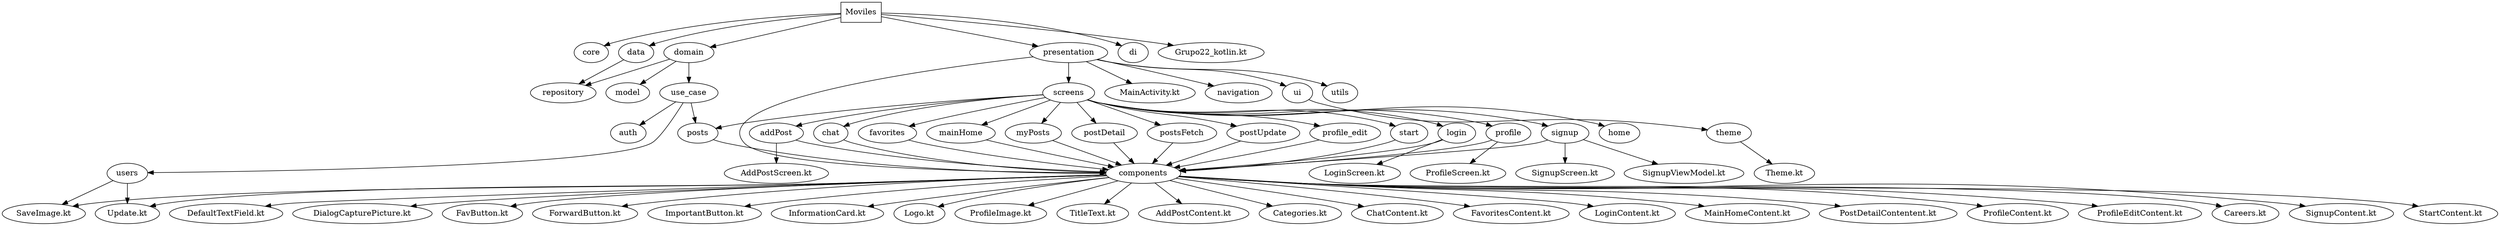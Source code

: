 # Generator: https://github.com/mar10/nutree/
digraph "Moviles" {

  # Node Definitions
  __root__ [label="Moviles" shape="box"]
  -5944246060743019671 [label="core"]
  -1267433469715152993 [label="data"]
  8797676980931735736 [label="repository"]
  8884139609898972441 [label="di"]
  -5169864353306576923 [label="domain"]
  -6884153198175616261 [label="model"]
  3390163579509727900 [label="use_case"]
  -582297682905909521 [label="auth"]
  2687610481507397559 [label="posts"]
  2815097869465017916 [label="users"]
  82025936625875600 [label="SaveImage.kt"]
  1274872602164487209 [label="Update.kt"]
  -7355607389345687667 [label="Grupo22_kotlin.kt"]
  -212568996190279733 [label="presentation"]
  -752134365564414091 [label="components"]
  6534079763700018746 [label="DefaultTextField.kt"]
  6284397138422006839 [label="DialogCapturePicture.kt"]
  -7207424834005244743 [label="FavButton.kt"]
  -2531676859120558397 [label="ForwardButton.kt"]
  6667574973711924739 [label="ImportantButton.kt"]
  -6662448278500510577 [label="InformationCard.kt"]
  6062736066243847058 [label="Logo.kt"]
  7600236827416677592 [label="ProfileImage.kt"]
  8287486333338617272 [label="TitleText.kt"]
  -5363399452558583765 [label="MainActivity.kt"]
  7652515316048416818 [label="navigation"]
  521617615197162368 [label="screens"]
  -5269135767301418661 [label="addPost"]
  -3631871553121402868 [label="AddPostScreen.kt"]
  4844231478629317046 [label="AddPostContent.kt"]
  -4187281823598661274 [label="Categories.kt"]
  9114181821707670927 [label="chat"]
  -8726348080953718691 [label="ChatContent.kt"]
  8197428835357079117 [label="favorites"]
  3128614057514041616 [label="FavoritesContent.kt"]
  -5691111088003225345 [label="home"]
  2898493260550159496 [label="login"]
  5672468272726600367 [label="LoginContent.kt"]
  5381036413874620448 [label="LoginScreen.kt"]
  7980821932895701289 [label="mainHome"]
  7646794069539336553 [label="MainHomeContent.kt"]
  -1940512715740624512 [label="myPosts"]
  -4465640708505264094 [label="postDetail"]
  2509037522164318087 [label="PostDetailContentent.kt"]
  1064533033442802889 [label="postsFetch"]
  -3087797623890893499 [label="postUpdate"]
  8378406165767491864 [label="profile"]
  -72087818285759294 [label="ProfileContent.kt"]
  5913977530760902280 [label="ProfileScreen.kt"]
  -1459993056382499227 [label="profile_edit"]
  9036167465953442324 [label="ProfileEditContent.kt"]
  -4975194949383222599 [label="signup"]
  7921671411363331422 [label="Careers.kt"]
  8833397852365295747 [label="SignupContent.kt"]
  2577647644604274679 [label="SignupScreen.kt"]
  5980293033192688005 [label="SignupViewModel.kt"]
  -4639364683066641339 [label="start"]
  -1436525906672273804 [label="StartContent.kt"]
  8501088924773866505 [label="ui"]
  -4381964752387160233 [label="theme"]
  8572933162720381578 [label="Theme.kt"]
  -5676917454305166043 [label="utils"]

  # Edge Definitions
  __root__ -> -5944246060743019671
  __root__ -> -1267433469715152993
  -1267433469715152993 -> 8797676980931735736
  __root__ -> 8884139609898972441
  __root__ -> -5169864353306576923
  -5169864353306576923 -> -6884153198175616261
  -5169864353306576923 -> 8797676980931735736
  -5169864353306576923 -> 3390163579509727900
  3390163579509727900 -> -582297682905909521
  3390163579509727900 -> 2687610481507397559
  3390163579509727900 -> 2815097869465017916
  2815097869465017916 -> 82025936625875600
  2815097869465017916 -> 1274872602164487209
  __root__ -> -7355607389345687667
  __root__ -> -212568996190279733
  -212568996190279733 -> -752134365564414091
  -752134365564414091 -> 6534079763700018746
  -752134365564414091 -> 6284397138422006839
  -752134365564414091 -> -7207424834005244743
  -752134365564414091 -> -2531676859120558397
  -752134365564414091 -> 6667574973711924739
  -752134365564414091 -> -6662448278500510577
  -752134365564414091 -> 6062736066243847058
  -752134365564414091 -> 7600236827416677592
  -752134365564414091 -> 8287486333338617272
  -212568996190279733 -> -5363399452558583765
  -212568996190279733 -> 7652515316048416818
  -212568996190279733 -> 521617615197162368
  521617615197162368 -> -5269135767301418661
  -5269135767301418661 -> -3631871553121402868
  -5269135767301418661 -> -752134365564414091
  -752134365564414091 -> 4844231478629317046
  -752134365564414091 -> -4187281823598661274
  521617615197162368 -> 9114181821707670927
  9114181821707670927 -> -752134365564414091
  -752134365564414091 -> -8726348080953718691
  521617615197162368 -> 8197428835357079117
  8197428835357079117 -> -752134365564414091
  -752134365564414091 -> 3128614057514041616
  521617615197162368 -> -5691111088003225345
  521617615197162368 -> 2898493260550159496
  2898493260550159496 -> -752134365564414091
  -752134365564414091 -> 5672468272726600367
  2898493260550159496 -> 5381036413874620448
  521617615197162368 -> 7980821932895701289
  7980821932895701289 -> -752134365564414091
  -752134365564414091 -> 7646794069539336553
  521617615197162368 -> -1940512715740624512
  -1940512715740624512 -> -752134365564414091
  521617615197162368 -> -4465640708505264094
  -4465640708505264094 -> -752134365564414091
  -752134365564414091 -> 2509037522164318087
  521617615197162368 -> 2687610481507397559
  2687610481507397559 -> -752134365564414091
  521617615197162368 -> 1064533033442802889
  1064533033442802889 -> -752134365564414091
  521617615197162368 -> -3087797623890893499
  -3087797623890893499 -> -752134365564414091
  521617615197162368 -> 8378406165767491864
  8378406165767491864 -> -752134365564414091
  -752134365564414091 -> -72087818285759294
  8378406165767491864 -> 5913977530760902280
  521617615197162368 -> -1459993056382499227
  -1459993056382499227 -> -752134365564414091
  -752134365564414091 -> 9036167465953442324
  -752134365564414091 -> 82025936625875600
  -752134365564414091 -> 1274872602164487209
  521617615197162368 -> -4975194949383222599
  -4975194949383222599 -> -752134365564414091
  -752134365564414091 -> 7921671411363331422
  -752134365564414091 -> 8833397852365295747
  -4975194949383222599 -> 2577647644604274679
  -4975194949383222599 -> 5980293033192688005
  521617615197162368 -> -4639364683066641339
  -4639364683066641339 -> -752134365564414091
  -752134365564414091 -> -1436525906672273804
  -212568996190279733 -> 8501088924773866505
  8501088924773866505 -> -4381964752387160233
  -4381964752387160233 -> 8572933162720381578
  -212568996190279733 -> -5676917454305166043
}
